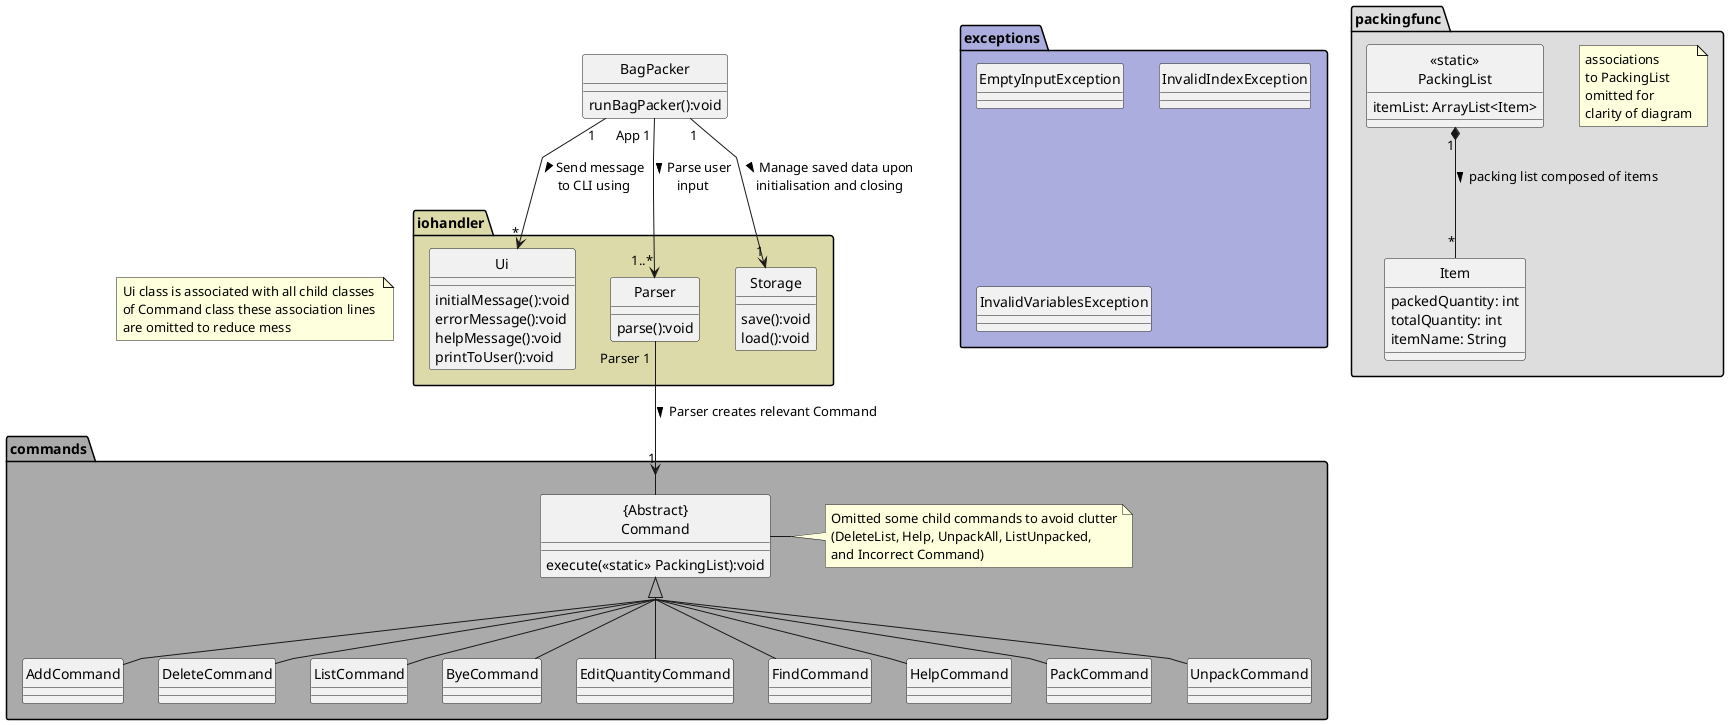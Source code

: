 @startuml
'https://plantuml.com/sequence-diagram

autonumber

@startuml

skinparam linetype polyline
hide circle
namespace packingfunc #DDDDDD {
    note "associations \nto PackingList \nomitted for \nclarity of diagram" as PackingListNote
    class Item{
    packedQuantity: int
    totalQuantity: int
    itemName: String
    }
    class "<<static>>\nPackingList" as PackingList{
    itemList: ArrayList<Item>
    }
}
class BagPacker{
runBagPacker():void
}
namespace iohandler #DDDAAA {
    class Parser{
    parse():void
    }
    class Storage{
            save():void
            load():void
        }
    class Ui{
            initialMessage():void
            errorMessage():void
            helpMessage():void
            printToUser():void
    }
}
namespace exceptions #AAADDD {
    class EmptyInputException{}
    class InvalidIndexException{}
    class InvalidVariablesException{}
}
note "Ui class is associated with all child classes \nof Command class these association lines \nare omitted to reduce mess" as uiNote
uiNote .[Hidden] Ui
skinparam groupInheritance 2
namespace commands #AAAAAA {
    class "{Abstract}\nCommand" as Command{
    execute(<<static>> PackingList):void
    }
    note right
    Omitted some child commands to avoid clutter
    (DeleteList, Help, UnpackAll, ListUnpacked,
    and Incorrect Command)
    end note


    class AddCommand extends Command
    class DeleteCommand extends Command
    class ListCommand extends Command
    class ByeCommand extends Command
    class EditQuantityCommand extends Command
    class FindCommand extends Command
    class HelpCommand extends Command
    class PackCommand extends Command
    class UnpackCommand extends Command
}
BagPacker "App 1" --> "1..*" Parser : > Parse user \ninput
BagPacker "1" --> "1" Storage : > Manage saved data upon \ninitialisation and closing
BagPacker "1" --> "*" Ui : > Send message \nto CLI using
PackingList "1" *-- "*" Item : packing list composed of items >
Parser "Parser 1" --> "1" Command : Parser creates relevant Command >

@enduml